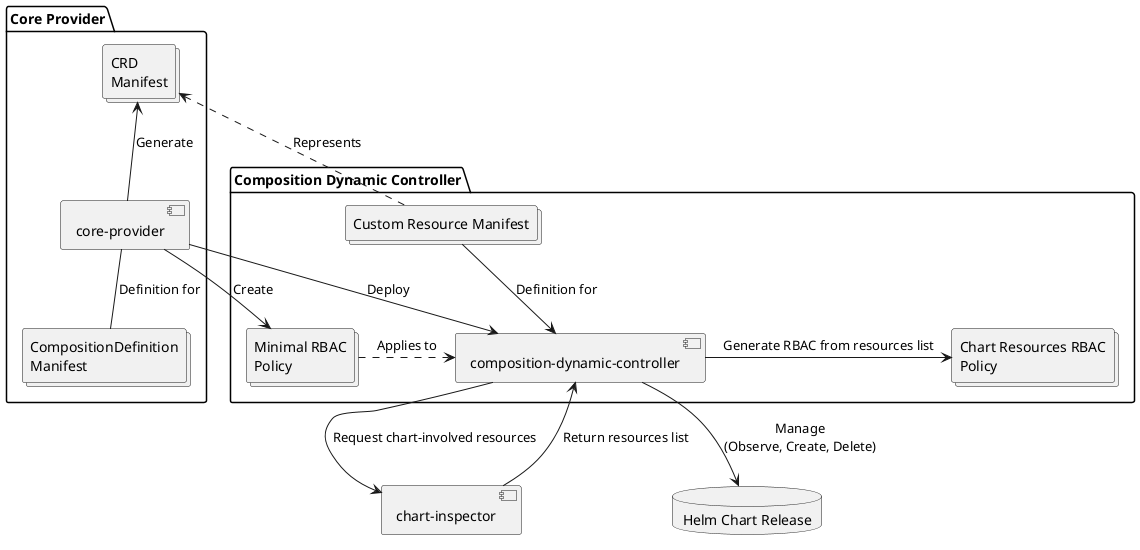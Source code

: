 @startuml core-provider

package "Core Provider" {
   component "core-provider" as provider
   collections "CompositionDefinition\nManifest" as compositiondefinition
   collections "CRD\nManifest" as crd
}

package "Composition Dynamic Controller" {
   component "composition-dynamic-controller" as cdc
   collections "Custom Resource Manifest" as cr
   collections "Minimal RBAC\nPolicy" as rbac
   collections "Chart Resources RBAC\nPolicy" as rbacgenerated
}

component "chart-inspector" as chartinspector

database "Helm Chart Release" as er

provider -d- compositiondefinition : Definition for
provider -u-> crd : Generate
provider -d-> rbac : Create
provider -r-> cdc : Deploy

cdc <-u- cr : Definition for
cdc -d-> er : Manage\n(Observe, Create, Delete)
cdc -d-> chartinspector : Request chart-involved resources
chartinspector -u-> cdc : Return resources list

cdc -r-> rbacgenerated : Generate RBAC from resources list

crd <.r. cr : Represents
rbac .r.> cdc : Applies to

@enduml
